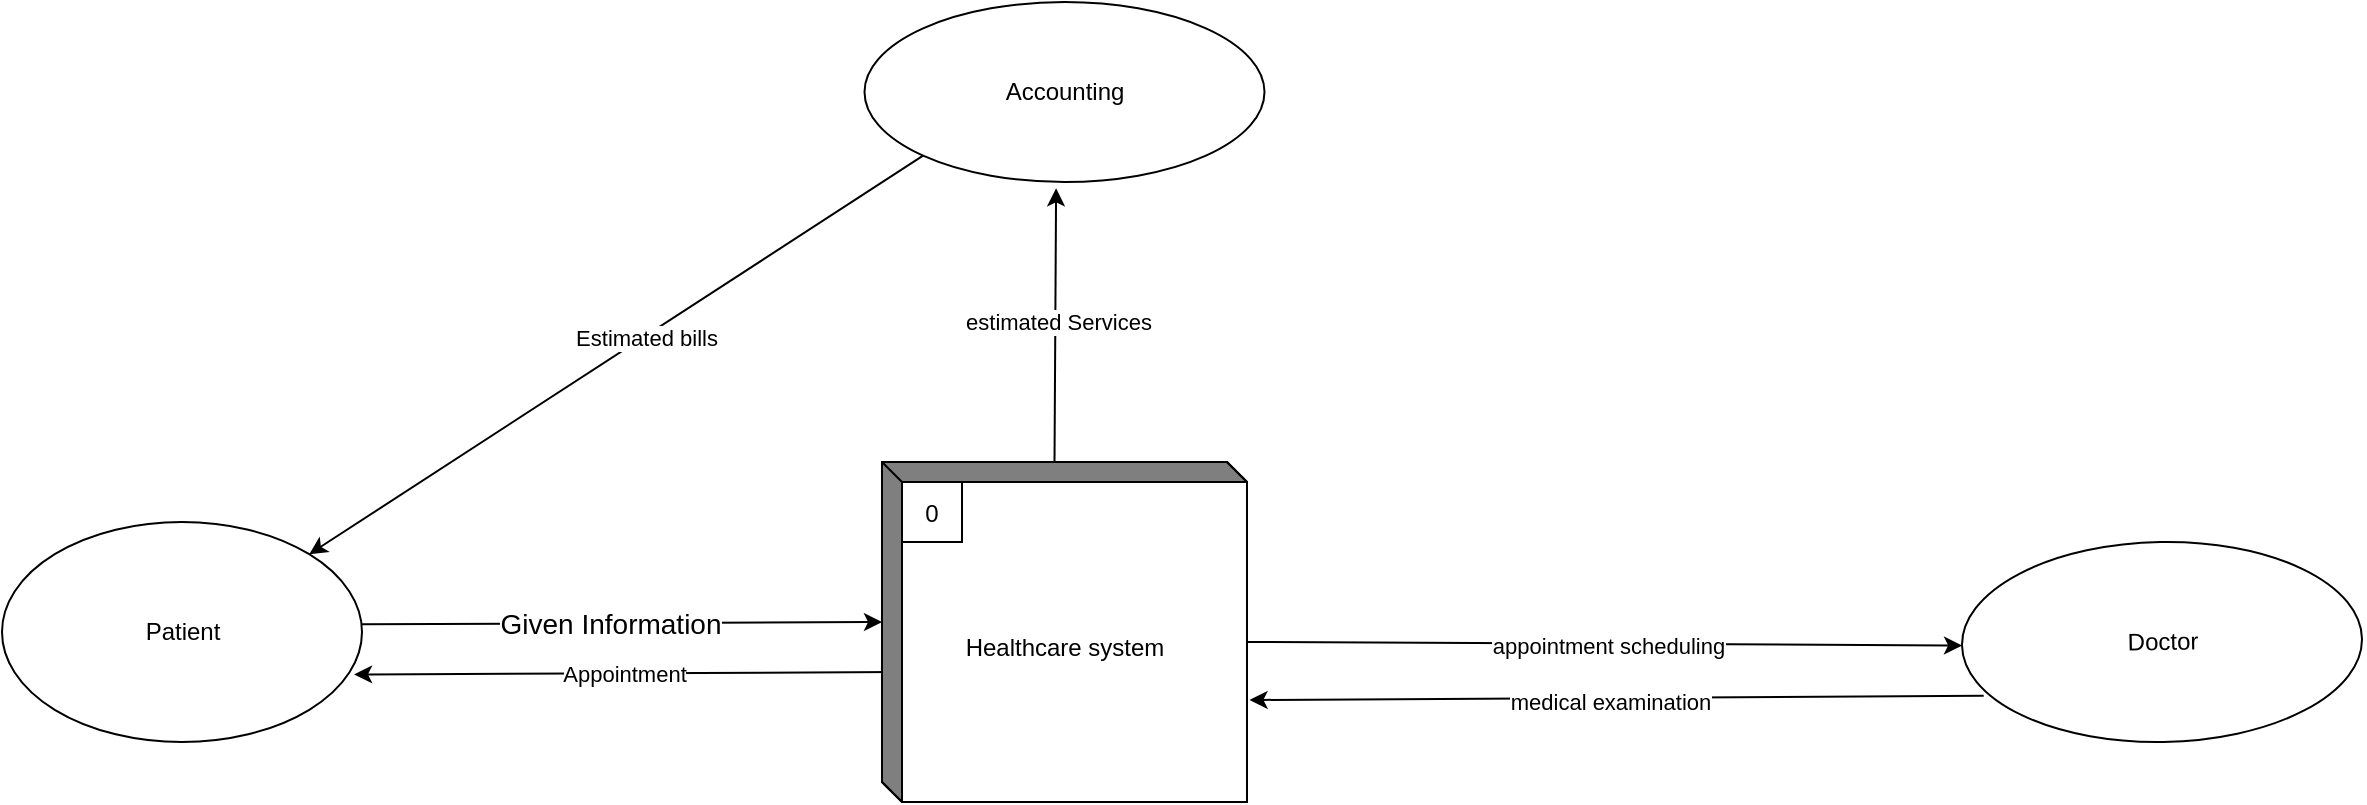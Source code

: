 <mxfile>
    <diagram id="Z9I0C1FYPBCS9U3PzowD" name="Page-1">
        <mxGraphModel dx="1484" dy="715" grid="1" gridSize="10" guides="1" tooltips="1" connect="1" arrows="1" fold="1" page="1" pageScale="1" pageWidth="1654" pageHeight="1169" math="0" shadow="0">
            <root>
                <mxCell id="0"/>
                <mxCell id="1" parent="0"/>
                <mxCell id="19" value="appointment scheduling" style="edgeStyle=none;html=1;entryX=0;entryY=0.5;entryDx=0;entryDy=0;exitX=0;exitY=0;exitDx=182.5;exitDy=90;exitPerimeter=0;" parent="1" source="25" target="7" edge="1">
                    <mxGeometry x="0.013" y="-1" relative="1" as="geometry">
                        <Array as="points"/>
                        <mxPoint as="offset"/>
                        <mxPoint x="620" y="355" as="sourcePoint"/>
                    </mxGeometry>
                </mxCell>
                <mxCell id="21" value="medical examination" style="edgeStyle=none;html=1;entryX=1.007;entryY=0.7;entryDx=0;entryDy=0;entryPerimeter=0;exitX=0.052;exitY=0.753;exitDx=0;exitDy=0;exitPerimeter=0;" parent="1" edge="1" target="25" source="7">
                    <mxGeometry x="0.018" y="2" relative="1" as="geometry">
                        <Array as="points"/>
                        <mxPoint as="offset"/>
                        <mxPoint x="620" y="400" as="targetPoint"/>
                        <mxPoint x="940" y="400" as="sourcePoint"/>
                    </mxGeometry>
                </mxCell>
                <mxCell id="7" value="Doctor" style="shape=ellipse;html=1;dashed=0;whitespace=wrap;perimeter=ellipsePerimeter;rounded=0;strokeColor=default;fillColor=default;gradientColor=none;rotation=-1;" parent="1" vertex="1">
                    <mxGeometry x="980" y="370.0" width="200" height="100" as="geometry"/>
                </mxCell>
                <mxCell id="22" value="estimated Services" style="edgeStyle=none;html=1;entryX=0.479;entryY=1.035;entryDx=0;entryDy=0;exitX=0;exitY=0;exitDx=86.25;exitDy=0;exitPerimeter=0;entryPerimeter=0;" parent="1" source="25" target="8" edge="1">
                    <mxGeometry x="0.021" y="-1" relative="1" as="geometry">
                        <mxPoint x="550" y="320" as="targetPoint"/>
                        <Array as="points"/>
                        <mxPoint as="offset"/>
                        <mxPoint x="554" y="321" as="sourcePoint"/>
                    </mxGeometry>
                </mxCell>
                <mxCell id="8" value="Accounting" style="shape=ellipse;html=1;dashed=0;whitespace=wrap;perimeter=ellipsePerimeter;rounded=0;strokeColor=default;fillColor=default;gradientColor=none;" parent="1" vertex="1">
                    <mxGeometry x="431.25" y="100" width="200" height="90" as="geometry"/>
                </mxCell>
                <mxCell id="14" value="&lt;span style=&quot;font-size: 14px;&quot;&gt;Given Information&lt;/span&gt;" style="edgeStyle=none;html=1;exitX=0.997;exitY=0.465;exitDx=0;exitDy=0;entryX=0;entryY=0;entryDx=0;entryDy=80;entryPerimeter=0;exitPerimeter=0;" parent="1" source="9" target="25" edge="1">
                    <mxGeometry x="-0.041" relative="1" as="geometry">
                        <Array as="points"/>
                        <mxPoint x="450" y="370" as="targetPoint"/>
                        <mxPoint as="offset"/>
                    </mxGeometry>
                </mxCell>
                <mxCell id="23" value="Estimated bills" style="edgeStyle=none;html=1;entryX=1;entryY=0;entryDx=0;entryDy=0;exitX=0;exitY=1;exitDx=0;exitDy=0;" parent="1" source="8" target="9" edge="1">
                    <mxGeometry x="-0.093" y="1" relative="1" as="geometry">
                        <Array as="points"/>
                        <mxPoint as="offset"/>
                        <mxPoint x="480" y="380" as="targetPoint"/>
                        <mxPoint x="430" y="160" as="sourcePoint"/>
                    </mxGeometry>
                </mxCell>
                <mxCell id="9" value="Patient" style="shape=ellipse;html=1;dashed=0;whitespace=wrap;perimeter=ellipsePerimeter;rounded=0;strokeColor=default;fillColor=default;gradientColor=none;" parent="1" vertex="1">
                    <mxGeometry y="360" width="180" height="110" as="geometry"/>
                </mxCell>
                <mxCell id="27" value="Appointment" style="edgeStyle=none;html=1;exitX=0.038;exitY=0.618;exitDx=0;exitDy=0;exitPerimeter=0;entryX=0.978;entryY=0.693;entryDx=0;entryDy=0;entryPerimeter=0;" edge="1" parent="1" source="25" target="9">
                    <mxGeometry relative="1" as="geometry"/>
                </mxCell>
                <mxCell id="25" value="&lt;br&gt;Healthcare system" style="html=1;dashed=0;whitespace=wrap;shape=mxgraph.dfd.externalEntity" parent="1" vertex="1">
                    <mxGeometry x="440" y="330" width="182.5" height="170" as="geometry"/>
                </mxCell>
                <mxCell id="26" value="0" style="autosize=1;part=1;resizable=0;strokeColor=inherit;fillColor=inherit;gradientColor=inherit;" parent="25" vertex="1">
                    <mxGeometry width="30" height="30" relative="1" as="geometry">
                        <mxPoint x="10" y="10" as="offset"/>
                    </mxGeometry>
                </mxCell>
            </root>
        </mxGraphModel>
    </diagram>
</mxfile>